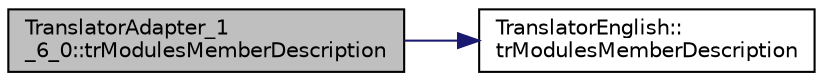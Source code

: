 digraph "TranslatorAdapter_1_6_0::trModulesMemberDescription"
{
 // LATEX_PDF_SIZE
  edge [fontname="Helvetica",fontsize="10",labelfontname="Helvetica",labelfontsize="10"];
  node [fontname="Helvetica",fontsize="10",shape=record];
  rankdir="LR";
  Node1 [label="TranslatorAdapter_1\l_6_0::trModulesMemberDescription",height=0.2,width=0.4,color="black", fillcolor="grey75", style="filled", fontcolor="black",tooltip=" "];
  Node1 -> Node2 [color="midnightblue",fontsize="10",style="solid",fontname="Helvetica"];
  Node2 [label="TranslatorEnglish::\ltrModulesMemberDescription",height=0.2,width=0.4,color="black", fillcolor="white", style="filled",URL="$classTranslatorEnglish.html#a48b2e56985eff6c8ddbf04b51da1bcb0",tooltip=" "];
}

